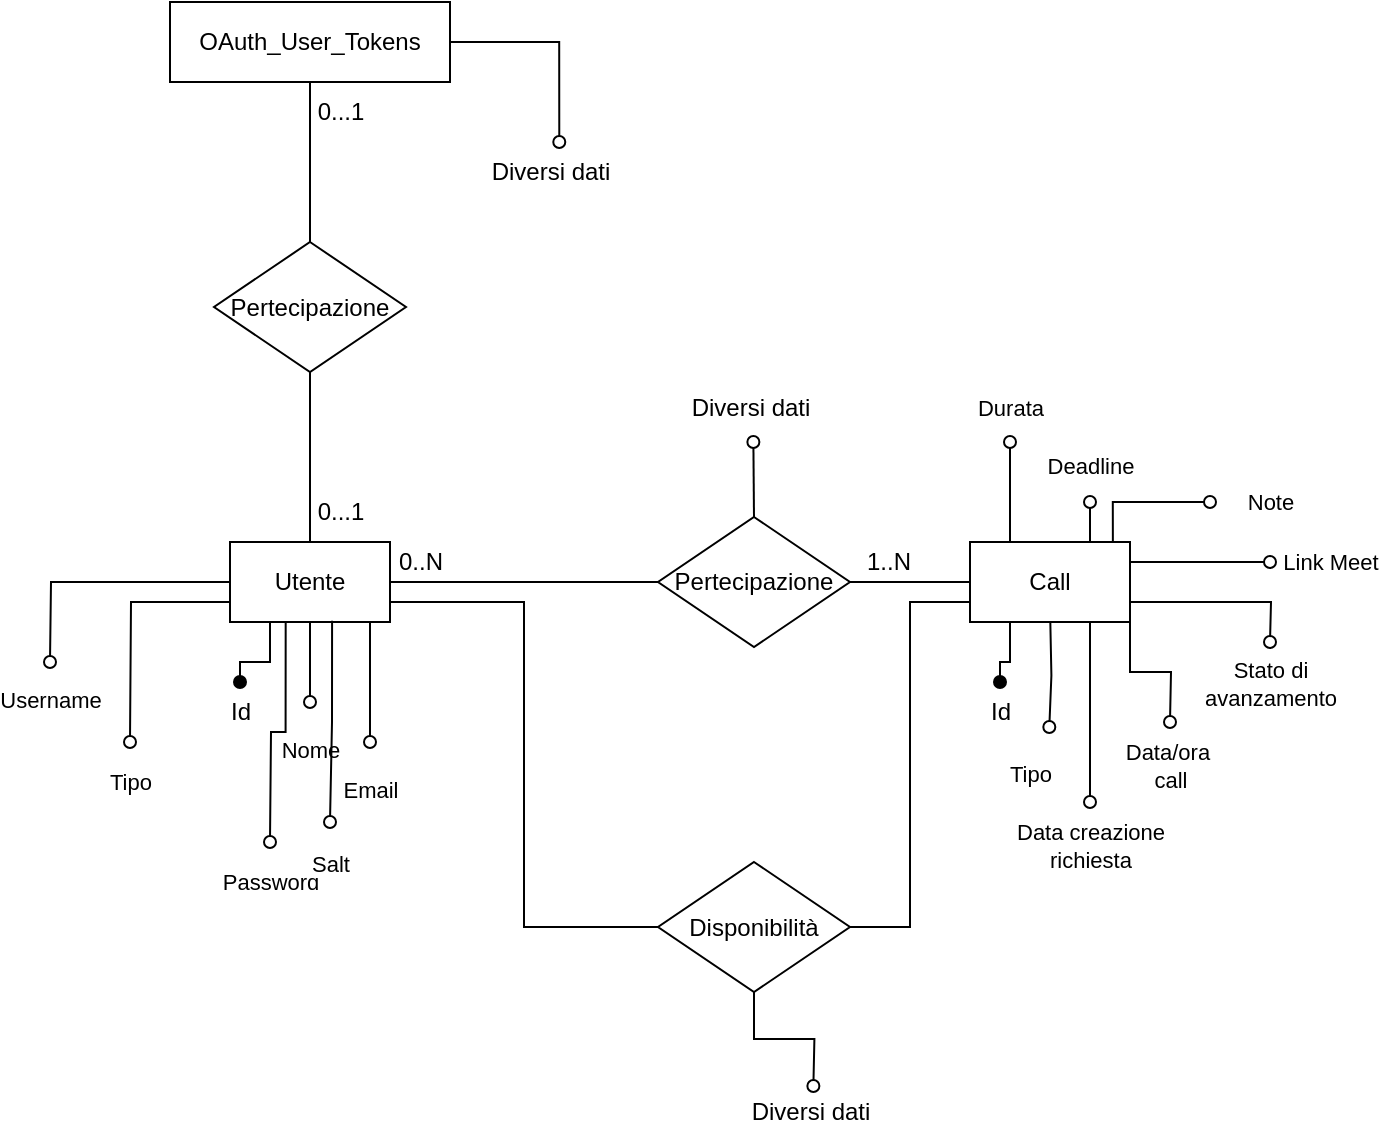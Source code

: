 <mxfile version="28.1.0">
  <diagram name="Page-1" id="-zcWe5Lp7b_EXOkVILJz">
    <mxGraphModel dx="1305" dy="1779" grid="1" gridSize="10" guides="1" tooltips="1" connect="1" arrows="1" fold="1" page="1" pageScale="1" pageWidth="827" pageHeight="1169" math="0" shadow="0">
      <root>
        <mxCell id="0" />
        <mxCell id="1" parent="0" />
        <mxCell id="NnQS1V-7ankwr3iiXwla-4" style="edgeStyle=orthogonalEdgeStyle;rounded=0;orthogonalLoop=1;jettySize=auto;html=1;exitX=1;exitY=0.5;exitDx=0;exitDy=0;entryX=0;entryY=0.5;entryDx=0;entryDy=0;endArrow=none;endFill=0;" parent="1" source="NnQS1V-7ankwr3iiXwla-1" target="NnQS1V-7ankwr3iiXwla-2" edge="1">
          <mxGeometry relative="1" as="geometry" />
        </mxCell>
        <mxCell id="NnQS1V-7ankwr3iiXwla-11" style="edgeStyle=orthogonalEdgeStyle;rounded=0;orthogonalLoop=1;jettySize=auto;html=1;exitX=0.25;exitY=1;exitDx=0;exitDy=0;endArrow=oval;endFill=1;" parent="1" source="NnQS1V-7ankwr3iiXwla-1" target="NnQS1V-7ankwr3iiXwla-10" edge="1">
          <mxGeometry relative="1" as="geometry" />
        </mxCell>
        <mxCell id="NnQS1V-7ankwr3iiXwla-12" style="edgeStyle=orthogonalEdgeStyle;rounded=0;orthogonalLoop=1;jettySize=auto;html=1;exitX=0.5;exitY=1;exitDx=0;exitDy=0;endArrow=oval;endFill=0;" parent="1" source="NnQS1V-7ankwr3iiXwla-1" edge="1">
          <mxGeometry relative="1" as="geometry">
            <mxPoint x="20" y="300" as="targetPoint" />
          </mxGeometry>
        </mxCell>
        <mxCell id="NnQS1V-7ankwr3iiXwla-13" value="Nome" style="edgeLabel;html=1;align=center;verticalAlign=middle;resizable=0;points=[];" parent="NnQS1V-7ankwr3iiXwla-12" vertex="1" connectable="0">
          <mxGeometry x="0.889" relative="1" as="geometry">
            <mxPoint y="26" as="offset" />
          </mxGeometry>
        </mxCell>
        <mxCell id="EbeZceaRJz07NSsJpg0z-23" style="edgeStyle=orthogonalEdgeStyle;rounded=0;orthogonalLoop=1;jettySize=auto;html=1;exitX=1;exitY=0.75;exitDx=0;exitDy=0;entryX=0;entryY=0.5;entryDx=0;entryDy=0;endArrow=none;endFill=0;" edge="1" parent="1" source="NnQS1V-7ankwr3iiXwla-1" target="EbeZceaRJz07NSsJpg0z-21">
          <mxGeometry relative="1" as="geometry" />
        </mxCell>
        <mxCell id="NnQS1V-7ankwr3iiXwla-1" value="Utente" style="rounded=0;whiteSpace=wrap;html=1;" parent="1" vertex="1">
          <mxGeometry x="-20" y="220" width="80" height="40" as="geometry" />
        </mxCell>
        <mxCell id="NnQS1V-7ankwr3iiXwla-29" style="edgeStyle=orthogonalEdgeStyle;rounded=0;orthogonalLoop=1;jettySize=auto;html=1;exitX=0.5;exitY=0;exitDx=0;exitDy=0;endArrow=oval;endFill=0;" parent="1" source="NnQS1V-7ankwr3iiXwla-2" edge="1">
          <mxGeometry relative="1" as="geometry">
            <mxPoint x="241.69" y="170" as="targetPoint" />
          </mxGeometry>
        </mxCell>
        <mxCell id="NnQS1V-7ankwr3iiXwla-2" value="Pertecipazione" style="rhombus;whiteSpace=wrap;html=1;" parent="1" vertex="1">
          <mxGeometry x="194" y="207.5" width="96" height="65" as="geometry" />
        </mxCell>
        <mxCell id="EbeZceaRJz07NSsJpg0z-22" style="edgeStyle=orthogonalEdgeStyle;rounded=0;orthogonalLoop=1;jettySize=auto;html=1;exitX=0;exitY=0.75;exitDx=0;exitDy=0;entryX=1;entryY=0.5;entryDx=0;entryDy=0;endArrow=none;endFill=0;" edge="1" parent="1" source="NnQS1V-7ankwr3iiXwla-3" target="EbeZceaRJz07NSsJpg0z-21">
          <mxGeometry relative="1" as="geometry" />
        </mxCell>
        <mxCell id="NnQS1V-7ankwr3iiXwla-3" value="Call" style="rounded=0;whiteSpace=wrap;html=1;" parent="1" vertex="1">
          <mxGeometry x="350" y="220" width="80" height="40" as="geometry" />
        </mxCell>
        <mxCell id="NnQS1V-7ankwr3iiXwla-5" style="edgeStyle=orthogonalEdgeStyle;rounded=0;orthogonalLoop=1;jettySize=auto;html=1;exitX=1;exitY=0.5;exitDx=0;exitDy=0;entryX=0;entryY=0.5;entryDx=0;entryDy=0;endArrow=none;endFill=0;" parent="1" source="NnQS1V-7ankwr3iiXwla-2" target="NnQS1V-7ankwr3iiXwla-3" edge="1">
          <mxGeometry relative="1" as="geometry">
            <mxPoint x="260" y="310" as="sourcePoint" />
            <mxPoint x="310" y="310" as="targetPoint" />
          </mxGeometry>
        </mxCell>
        <mxCell id="NnQS1V-7ankwr3iiXwla-6" value="0..N" style="text;html=1;align=center;verticalAlign=middle;resizable=0;points=[];autosize=1;strokeColor=none;fillColor=none;" parent="1" vertex="1">
          <mxGeometry x="50" y="215" width="50" height="30" as="geometry" />
        </mxCell>
        <mxCell id="NnQS1V-7ankwr3iiXwla-7" value="1..N" style="text;html=1;align=center;verticalAlign=middle;resizable=0;points=[];autosize=1;strokeColor=none;fillColor=none;" parent="1" vertex="1">
          <mxGeometry x="284" y="215" width="50" height="30" as="geometry" />
        </mxCell>
        <mxCell id="NnQS1V-7ankwr3iiXwla-10" value="Id" style="text;html=1;align=center;verticalAlign=middle;resizable=0;points=[];autosize=1;strokeColor=none;fillColor=none;" parent="1" vertex="1">
          <mxGeometry x="-30" y="290" width="30" height="30" as="geometry" />
        </mxCell>
        <mxCell id="NnQS1V-7ankwr3iiXwla-14" style="edgeStyle=orthogonalEdgeStyle;rounded=0;orthogonalLoop=1;jettySize=auto;html=1;exitX=0.5;exitY=1;exitDx=0;exitDy=0;endArrow=oval;endFill=0;" parent="1" edge="1">
          <mxGeometry relative="1" as="geometry">
            <mxPoint x="50" y="320" as="targetPoint" />
            <mxPoint x="50" y="260" as="sourcePoint" />
          </mxGeometry>
        </mxCell>
        <mxCell id="NnQS1V-7ankwr3iiXwla-15" value="Email" style="edgeLabel;html=1;align=center;verticalAlign=middle;resizable=0;points=[];" parent="NnQS1V-7ankwr3iiXwla-14" vertex="1" connectable="0">
          <mxGeometry x="0.889" relative="1" as="geometry">
            <mxPoint y="27" as="offset" />
          </mxGeometry>
        </mxCell>
        <mxCell id="NnQS1V-7ankwr3iiXwla-18" style="edgeStyle=orthogonalEdgeStyle;rounded=0;orthogonalLoop=1;jettySize=auto;html=1;exitX=0.25;exitY=1;exitDx=0;exitDy=0;endArrow=oval;endFill=1;" parent="1" source="NnQS1V-7ankwr3iiXwla-3" target="NnQS1V-7ankwr3iiXwla-19" edge="1">
          <mxGeometry relative="1" as="geometry">
            <mxPoint x="340" y="380" as="sourcePoint" />
          </mxGeometry>
        </mxCell>
        <mxCell id="NnQS1V-7ankwr3iiXwla-19" value="Id" style="text;html=1;align=center;verticalAlign=middle;resizable=0;points=[];autosize=1;strokeColor=none;fillColor=none;" parent="1" vertex="1">
          <mxGeometry x="350" y="290" width="30" height="30" as="geometry" />
        </mxCell>
        <mxCell id="NnQS1V-7ankwr3iiXwla-20" style="edgeStyle=orthogonalEdgeStyle;rounded=0;orthogonalLoop=1;jettySize=auto;html=1;exitX=0.5;exitY=1;exitDx=0;exitDy=0;endArrow=oval;endFill=0;" parent="1" edge="1">
          <mxGeometry relative="1" as="geometry">
            <mxPoint x="389.66" y="312.5" as="targetPoint" />
            <mxPoint x="390.16" y="260" as="sourcePoint" />
          </mxGeometry>
        </mxCell>
        <mxCell id="NnQS1V-7ankwr3iiXwla-21" value="Tipo" style="edgeLabel;html=1;align=center;verticalAlign=middle;resizable=0;points=[];" parent="NnQS1V-7ankwr3iiXwla-20" vertex="1" connectable="0">
          <mxGeometry x="0.889" relative="1" as="geometry">
            <mxPoint x="-10" y="26" as="offset" />
          </mxGeometry>
        </mxCell>
        <mxCell id="NnQS1V-7ankwr3iiXwla-23" style="edgeStyle=orthogonalEdgeStyle;rounded=0;orthogonalLoop=1;jettySize=auto;html=1;exitX=0.75;exitY=1;exitDx=0;exitDy=0;endArrow=oval;endFill=0;" parent="1" source="NnQS1V-7ankwr3iiXwla-3" edge="1">
          <mxGeometry relative="1" as="geometry">
            <mxPoint x="410" y="350" as="targetPoint" />
            <mxPoint x="480.5" y="340" as="sourcePoint" />
          </mxGeometry>
        </mxCell>
        <mxCell id="NnQS1V-7ankwr3iiXwla-24" value="Data creazione&lt;br&gt;richiesta" style="edgeLabel;html=1;align=center;verticalAlign=middle;resizable=0;points=[];" parent="NnQS1V-7ankwr3iiXwla-23" vertex="1" connectable="0">
          <mxGeometry x="0.889" relative="1" as="geometry">
            <mxPoint y="27" as="offset" />
          </mxGeometry>
        </mxCell>
        <mxCell id="NnQS1V-7ankwr3iiXwla-25" style="edgeStyle=orthogonalEdgeStyle;rounded=0;orthogonalLoop=1;jettySize=auto;html=1;exitX=1;exitY=1;exitDx=0;exitDy=0;endArrow=oval;endFill=0;" parent="1" source="NnQS1V-7ankwr3iiXwla-3" edge="1">
          <mxGeometry relative="1" as="geometry">
            <mxPoint x="450" y="310" as="targetPoint" />
            <mxPoint x="550.5" y="360" as="sourcePoint" />
          </mxGeometry>
        </mxCell>
        <mxCell id="NnQS1V-7ankwr3iiXwla-26" value="Data/ora&amp;nbsp;&lt;div&gt;call&lt;/div&gt;" style="edgeLabel;html=1;align=center;verticalAlign=middle;resizable=0;points=[];" parent="NnQS1V-7ankwr3iiXwla-25" vertex="1" connectable="0">
          <mxGeometry x="0.889" relative="1" as="geometry">
            <mxPoint y="26" as="offset" />
          </mxGeometry>
        </mxCell>
        <mxCell id="NnQS1V-7ankwr3iiXwla-27" style="edgeStyle=orthogonalEdgeStyle;rounded=0;orthogonalLoop=1;jettySize=auto;html=1;exitX=1;exitY=0.75;exitDx=0;exitDy=0;endArrow=oval;endFill=0;" parent="1" source="NnQS1V-7ankwr3iiXwla-3" edge="1">
          <mxGeometry relative="1" as="geometry">
            <mxPoint x="500" y="270" as="targetPoint" />
            <mxPoint x="590" y="310" as="sourcePoint" />
          </mxGeometry>
        </mxCell>
        <mxCell id="NnQS1V-7ankwr3iiXwla-28" value="Stato di &lt;br&gt;avanzamento" style="edgeLabel;html=1;align=center;verticalAlign=middle;resizable=0;points=[];" parent="NnQS1V-7ankwr3iiXwla-27" vertex="1" connectable="0">
          <mxGeometry x="0.889" relative="1" as="geometry">
            <mxPoint y="26" as="offset" />
          </mxGeometry>
        </mxCell>
        <mxCell id="NnQS1V-7ankwr3iiXwla-31" style="edgeStyle=orthogonalEdgeStyle;rounded=0;orthogonalLoop=1;jettySize=auto;html=1;exitX=0.25;exitY=0;exitDx=0;exitDy=0;endArrow=oval;endFill=0;" parent="1" source="NnQS1V-7ankwr3iiXwla-3" edge="1">
          <mxGeometry relative="1" as="geometry">
            <mxPoint x="370" y="170" as="targetPoint" />
            <mxPoint x="540" y="260" as="sourcePoint" />
          </mxGeometry>
        </mxCell>
        <mxCell id="NnQS1V-7ankwr3iiXwla-32" value="Durata" style="edgeLabel;html=1;align=center;verticalAlign=middle;resizable=0;points=[];" parent="NnQS1V-7ankwr3iiXwla-31" vertex="1" connectable="0">
          <mxGeometry x="0.889" relative="1" as="geometry">
            <mxPoint y="-20" as="offset" />
          </mxGeometry>
        </mxCell>
        <mxCell id="NnQS1V-7ankwr3iiXwla-34" style="edgeStyle=orthogonalEdgeStyle;rounded=0;orthogonalLoop=1;jettySize=auto;html=1;exitX=0.5;exitY=0;exitDx=0;exitDy=0;endArrow=oval;endFill=0;" parent="1" source="NnQS1V-7ankwr3iiXwla-3" edge="1">
          <mxGeometry relative="1" as="geometry">
            <mxPoint x="410" y="200" as="targetPoint" />
            <mxPoint x="500" y="240" as="sourcePoint" />
          </mxGeometry>
        </mxCell>
        <mxCell id="NnQS1V-7ankwr3iiXwla-35" value="Deadline" style="edgeLabel;html=1;align=center;verticalAlign=middle;resizable=0;points=[];" parent="NnQS1V-7ankwr3iiXwla-34" vertex="1" connectable="0">
          <mxGeometry x="0.889" relative="1" as="geometry">
            <mxPoint y="-20" as="offset" />
          </mxGeometry>
        </mxCell>
        <mxCell id="NnQS1V-7ankwr3iiXwla-36" style="edgeStyle=orthogonalEdgeStyle;rounded=0;orthogonalLoop=1;jettySize=auto;html=1;exitX=1;exitY=0.25;exitDx=0;exitDy=0;endArrow=oval;endFill=0;" parent="1" source="NnQS1V-7ankwr3iiXwla-3" edge="1">
          <mxGeometry relative="1" as="geometry">
            <mxPoint x="500" y="230" as="targetPoint" />
            <mxPoint x="570" y="290" as="sourcePoint" />
          </mxGeometry>
        </mxCell>
        <mxCell id="NnQS1V-7ankwr3iiXwla-37" value="Link Meet" style="edgeLabel;html=1;align=center;verticalAlign=middle;resizable=0;points=[];" parent="NnQS1V-7ankwr3iiXwla-36" vertex="1" connectable="0">
          <mxGeometry x="0.889" relative="1" as="geometry">
            <mxPoint x="34" as="offset" />
          </mxGeometry>
        </mxCell>
        <mxCell id="NnQS1V-7ankwr3iiXwla-38" style="edgeStyle=orthogonalEdgeStyle;rounded=0;orthogonalLoop=1;jettySize=auto;html=1;exitX=0.893;exitY=0.008;exitDx=0;exitDy=0;endArrow=oval;endFill=0;exitPerimeter=0;" parent="1" source="NnQS1V-7ankwr3iiXwla-3" edge="1">
          <mxGeometry relative="1" as="geometry">
            <mxPoint x="470" y="200" as="targetPoint" />
            <mxPoint x="530" y="190" as="sourcePoint" />
            <Array as="points">
              <mxPoint x="421" y="200" />
            </Array>
          </mxGeometry>
        </mxCell>
        <mxCell id="NnQS1V-7ankwr3iiXwla-39" value="Note" style="edgeLabel;html=1;align=center;verticalAlign=middle;resizable=0;points=[];" parent="NnQS1V-7ankwr3iiXwla-38" vertex="1" connectable="0">
          <mxGeometry x="0.889" relative="1" as="geometry">
            <mxPoint x="34" as="offset" />
          </mxGeometry>
        </mxCell>
        <mxCell id="EbeZceaRJz07NSsJpg0z-3" style="edgeStyle=orthogonalEdgeStyle;rounded=0;orthogonalLoop=1;jettySize=auto;html=1;exitX=0.348;exitY=1.005;exitDx=0;exitDy=0;endArrow=oval;endFill=0;exitPerimeter=0;" edge="1" parent="1" source="NnQS1V-7ankwr3iiXwla-1">
          <mxGeometry relative="1" as="geometry">
            <mxPoint y="370" as="targetPoint" />
            <mxPoint y="330" as="sourcePoint" />
          </mxGeometry>
        </mxCell>
        <mxCell id="EbeZceaRJz07NSsJpg0z-4" value="Password" style="edgeLabel;html=1;align=center;verticalAlign=middle;resizable=0;points=[];" vertex="1" connectable="0" parent="EbeZceaRJz07NSsJpg0z-3">
          <mxGeometry x="0.889" relative="1" as="geometry">
            <mxPoint y="26" as="offset" />
          </mxGeometry>
        </mxCell>
        <mxCell id="EbeZceaRJz07NSsJpg0z-5" style="edgeStyle=orthogonalEdgeStyle;rounded=0;orthogonalLoop=1;jettySize=auto;html=1;exitX=0.638;exitY=0.985;exitDx=0;exitDy=0;endArrow=oval;endFill=0;exitPerimeter=0;" edge="1" parent="1" source="NnQS1V-7ankwr3iiXwla-1">
          <mxGeometry relative="1" as="geometry">
            <mxPoint x="30" y="360" as="targetPoint" />
            <mxPoint x="90" y="400" as="sourcePoint" />
          </mxGeometry>
        </mxCell>
        <mxCell id="EbeZceaRJz07NSsJpg0z-6" value="Salt" style="edgeLabel;html=1;align=center;verticalAlign=middle;resizable=0;points=[];" vertex="1" connectable="0" parent="EbeZceaRJz07NSsJpg0z-5">
          <mxGeometry x="0.889" relative="1" as="geometry">
            <mxPoint y="26" as="offset" />
          </mxGeometry>
        </mxCell>
        <mxCell id="EbeZceaRJz07NSsJpg0z-7" style="edgeStyle=orthogonalEdgeStyle;rounded=0;orthogonalLoop=1;jettySize=auto;html=1;exitX=0;exitY=0.75;exitDx=0;exitDy=0;endArrow=oval;endFill=0;" edge="1" parent="1" source="NnQS1V-7ankwr3iiXwla-1">
          <mxGeometry relative="1" as="geometry">
            <mxPoint x="-70" y="320" as="targetPoint" />
            <mxPoint x="160" y="430" as="sourcePoint" />
          </mxGeometry>
        </mxCell>
        <mxCell id="EbeZceaRJz07NSsJpg0z-8" value="Tipo" style="edgeLabel;html=1;align=center;verticalAlign=middle;resizable=0;points=[];" vertex="1" connectable="0" parent="EbeZceaRJz07NSsJpg0z-7">
          <mxGeometry x="0.889" relative="1" as="geometry">
            <mxPoint y="26" as="offset" />
          </mxGeometry>
        </mxCell>
        <mxCell id="EbeZceaRJz07NSsJpg0z-9" style="edgeStyle=orthogonalEdgeStyle;rounded=0;orthogonalLoop=1;jettySize=auto;html=1;exitX=0;exitY=0.5;exitDx=0;exitDy=0;endArrow=oval;endFill=0;" edge="1" parent="1" source="NnQS1V-7ankwr3iiXwla-1">
          <mxGeometry relative="1" as="geometry">
            <mxPoint x="-110" y="280" as="targetPoint" />
            <mxPoint x="60" y="390" as="sourcePoint" />
          </mxGeometry>
        </mxCell>
        <mxCell id="EbeZceaRJz07NSsJpg0z-10" value="Username" style="edgeLabel;html=1;align=center;verticalAlign=middle;resizable=0;points=[];" vertex="1" connectable="0" parent="EbeZceaRJz07NSsJpg0z-9">
          <mxGeometry x="0.889" relative="1" as="geometry">
            <mxPoint y="26" as="offset" />
          </mxGeometry>
        </mxCell>
        <mxCell id="EbeZceaRJz07NSsJpg0z-14" style="edgeStyle=orthogonalEdgeStyle;rounded=0;orthogonalLoop=1;jettySize=auto;html=1;exitX=0.5;exitY=0;exitDx=0;exitDy=0;entryX=0.5;entryY=1;entryDx=0;entryDy=0;endArrow=none;endFill=0;" edge="1" parent="1" target="EbeZceaRJz07NSsJpg0z-15" source="NnQS1V-7ankwr3iiXwla-1">
          <mxGeometry relative="1" as="geometry">
            <mxPoint x="170" y="215" as="sourcePoint" />
          </mxGeometry>
        </mxCell>
        <mxCell id="EbeZceaRJz07NSsJpg0z-19" style="edgeStyle=orthogonalEdgeStyle;rounded=0;orthogonalLoop=1;jettySize=auto;html=1;exitX=0.5;exitY=0;exitDx=0;exitDy=0;entryX=0.5;entryY=1;entryDx=0;entryDy=0;endArrow=none;endFill=0;" edge="1" parent="1" source="EbeZceaRJz07NSsJpg0z-15" target="EbeZceaRJz07NSsJpg0z-18">
          <mxGeometry relative="1" as="geometry" />
        </mxCell>
        <mxCell id="EbeZceaRJz07NSsJpg0z-15" value="Pertecipazione" style="rhombus;whiteSpace=wrap;html=1;" vertex="1" parent="1">
          <mxGeometry x="-28" y="70" width="96" height="65" as="geometry" />
        </mxCell>
        <mxCell id="EbeZceaRJz07NSsJpg0z-16" value="0...1" style="text;html=1;align=center;verticalAlign=middle;resizable=0;points=[];autosize=1;strokeColor=none;fillColor=none;" vertex="1" parent="1">
          <mxGeometry x="10" y="190" width="50" height="30" as="geometry" />
        </mxCell>
        <mxCell id="EbeZceaRJz07NSsJpg0z-17" value="0...1" style="text;html=1;align=center;verticalAlign=middle;resizable=0;points=[];autosize=1;strokeColor=none;fillColor=none;" vertex="1" parent="1">
          <mxGeometry x="10" y="-10" width="50" height="30" as="geometry" />
        </mxCell>
        <mxCell id="EbeZceaRJz07NSsJpg0z-18" value="OAuth_User_Tokens" style="rounded=0;whiteSpace=wrap;html=1;" vertex="1" parent="1">
          <mxGeometry x="-50" y="-50" width="140" height="40" as="geometry" />
        </mxCell>
        <mxCell id="EbeZceaRJz07NSsJpg0z-21" value="Disponibilità" style="rhombus;whiteSpace=wrap;html=1;" vertex="1" parent="1">
          <mxGeometry x="194" y="380" width="96" height="65" as="geometry" />
        </mxCell>
        <mxCell id="EbeZceaRJz07NSsJpg0z-24" value="Diversi dati" style="text;html=1;align=center;verticalAlign=middle;resizable=0;points=[];autosize=1;strokeColor=none;fillColor=none;" vertex="1" parent="1">
          <mxGeometry x="200" y="138" width="80" height="30" as="geometry" />
        </mxCell>
        <mxCell id="EbeZceaRJz07NSsJpg0z-25" style="edgeStyle=orthogonalEdgeStyle;rounded=0;orthogonalLoop=1;jettySize=auto;html=1;exitX=0.5;exitY=1;exitDx=0;exitDy=0;endArrow=oval;endFill=0;" edge="1" parent="1" source="EbeZceaRJz07NSsJpg0z-21">
          <mxGeometry relative="1" as="geometry">
            <mxPoint x="271.69" y="492" as="targetPoint" />
            <mxPoint x="272" y="530" as="sourcePoint" />
          </mxGeometry>
        </mxCell>
        <mxCell id="EbeZceaRJz07NSsJpg0z-26" value="Diversi dati" style="text;html=1;align=center;verticalAlign=middle;resizable=0;points=[];autosize=1;strokeColor=none;fillColor=none;" vertex="1" parent="1">
          <mxGeometry x="230" y="490" width="80" height="30" as="geometry" />
        </mxCell>
        <mxCell id="EbeZceaRJz07NSsJpg0z-27" style="edgeStyle=orthogonalEdgeStyle;rounded=0;orthogonalLoop=1;jettySize=auto;html=1;exitX=1;exitY=0.5;exitDx=0;exitDy=0;endArrow=oval;endFill=0;entryX=0.558;entryY=0;entryDx=0;entryDy=0;entryPerimeter=0;" edge="1" parent="1" source="EbeZceaRJz07NSsJpg0z-18" target="EbeZceaRJz07NSsJpg0z-28">
          <mxGeometry relative="1" as="geometry">
            <mxPoint x="161.69" y="-78" as="targetPoint" />
            <mxPoint x="162" y="-40" as="sourcePoint" />
          </mxGeometry>
        </mxCell>
        <mxCell id="EbeZceaRJz07NSsJpg0z-28" value="Diversi dati" style="text;html=1;align=center;verticalAlign=middle;resizable=0;points=[];autosize=1;strokeColor=none;fillColor=none;" vertex="1" parent="1">
          <mxGeometry x="100" y="20" width="80" height="30" as="geometry" />
        </mxCell>
      </root>
    </mxGraphModel>
  </diagram>
</mxfile>

